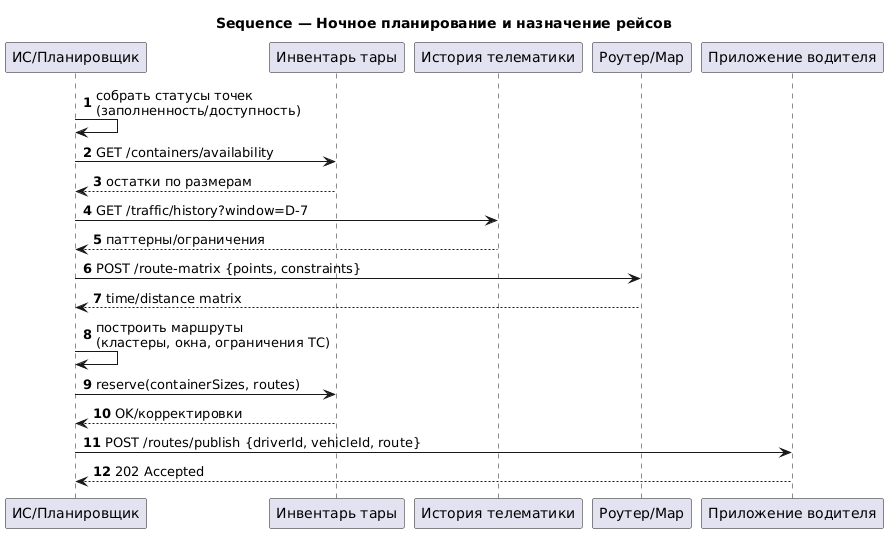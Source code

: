 @startuml
title Sequence — Ночное планирование и назначение рейсов
skinparam defaultFontName "DejaVu Sans"
autonumber

participant "ИС/Планировщик" as IS
participant "Инвентарь тары" as INV
participant "История телематики" as TEL
participant "Роутер/Map" as MAP
participant "Приложение водителя" as APP

IS -> IS: собрать статусы точек\n(заполненность/доступность)
IS -> INV: GET /containers/availability
INV --> IS: остатки по размерам
IS -> TEL: GET /traffic/history?window=D-7
TEL --> IS: паттерны/ограничения

IS -> MAP: POST /route-matrix {points, constraints}
MAP --> IS: time/distance matrix
IS -> IS: построить маршруты\n(кластеры, окна, ограничения ТС)
IS -> INV: reserve(containerSizes, routes)
INV --> IS: OK/корректировки

IS -> APP: POST /routes/publish {driverId, vehicleId, route}
APP --> IS: 202 Accepted
@enduml
